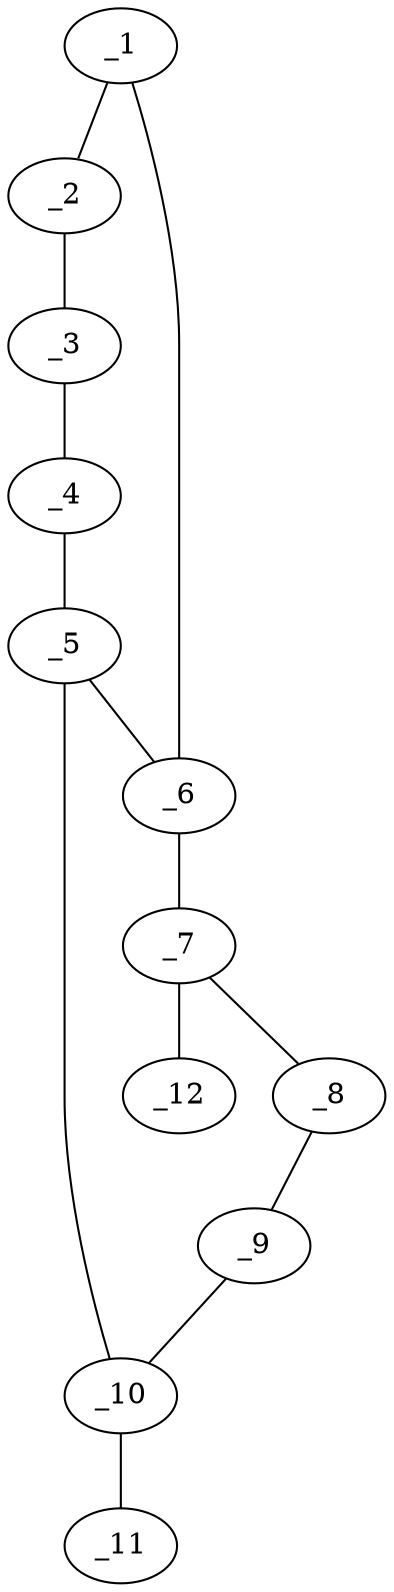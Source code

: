 graph molid619147 {
	_1	 [charge=0,
		chem=1,
		symbol="C  ",
		x="2.866",
		y=1];
	_2	 [charge=0,
		chem=1,
		symbol="C  ",
		x=2,
		y="0.5"];
	_1 -- _2	 [valence=1];
	_6	 [charge=0,
		chem=1,
		symbol="C  ",
		x="3.7321",
		y="0.5"];
	_1 -- _6	 [valence=2];
	_3	 [charge=0,
		chem=1,
		symbol="C  ",
		x=2,
		y="-0.5"];
	_2 -- _3	 [valence=2];
	_4	 [charge=0,
		chem=1,
		symbol="C  ",
		x="2.866",
		y="-1"];
	_3 -- _4	 [valence=1];
	_5	 [charge=0,
		chem=1,
		symbol="C  ",
		x="3.7321",
		y="-0.5"];
	_4 -- _5	 [valence=2];
	_5 -- _6	 [valence=1];
	_10	 [charge=1,
		chem=4,
		symbol="N  ",
		x="4.5981",
		y="-1"];
	_5 -- _10	 [valence=1];
	_7	 [charge=1,
		chem=4,
		symbol="N  ",
		x="4.5981",
		y=1];
	_6 -- _7	 [valence=1];
	_8	 [charge=0,
		chem=4,
		symbol="N  ",
		x="5.4641",
		y="0.5"];
	_7 -- _8	 [valence=2];
	_12	 [charge="-1",
		chem=2,
		symbol="O  ",
		x="4.5981",
		y=2];
	_7 -- _12	 [valence=1];
	_9	 [charge=0,
		chem=1,
		symbol="C  ",
		x="5.4641",
		y="-0.5"];
	_8 -- _9	 [valence=1];
	_9 -- _10	 [valence=2];
	_11	 [charge="-1",
		chem=2,
		symbol="O  ",
		x="4.5981",
		y="-2"];
	_10 -- _11	 [valence=1];
}
